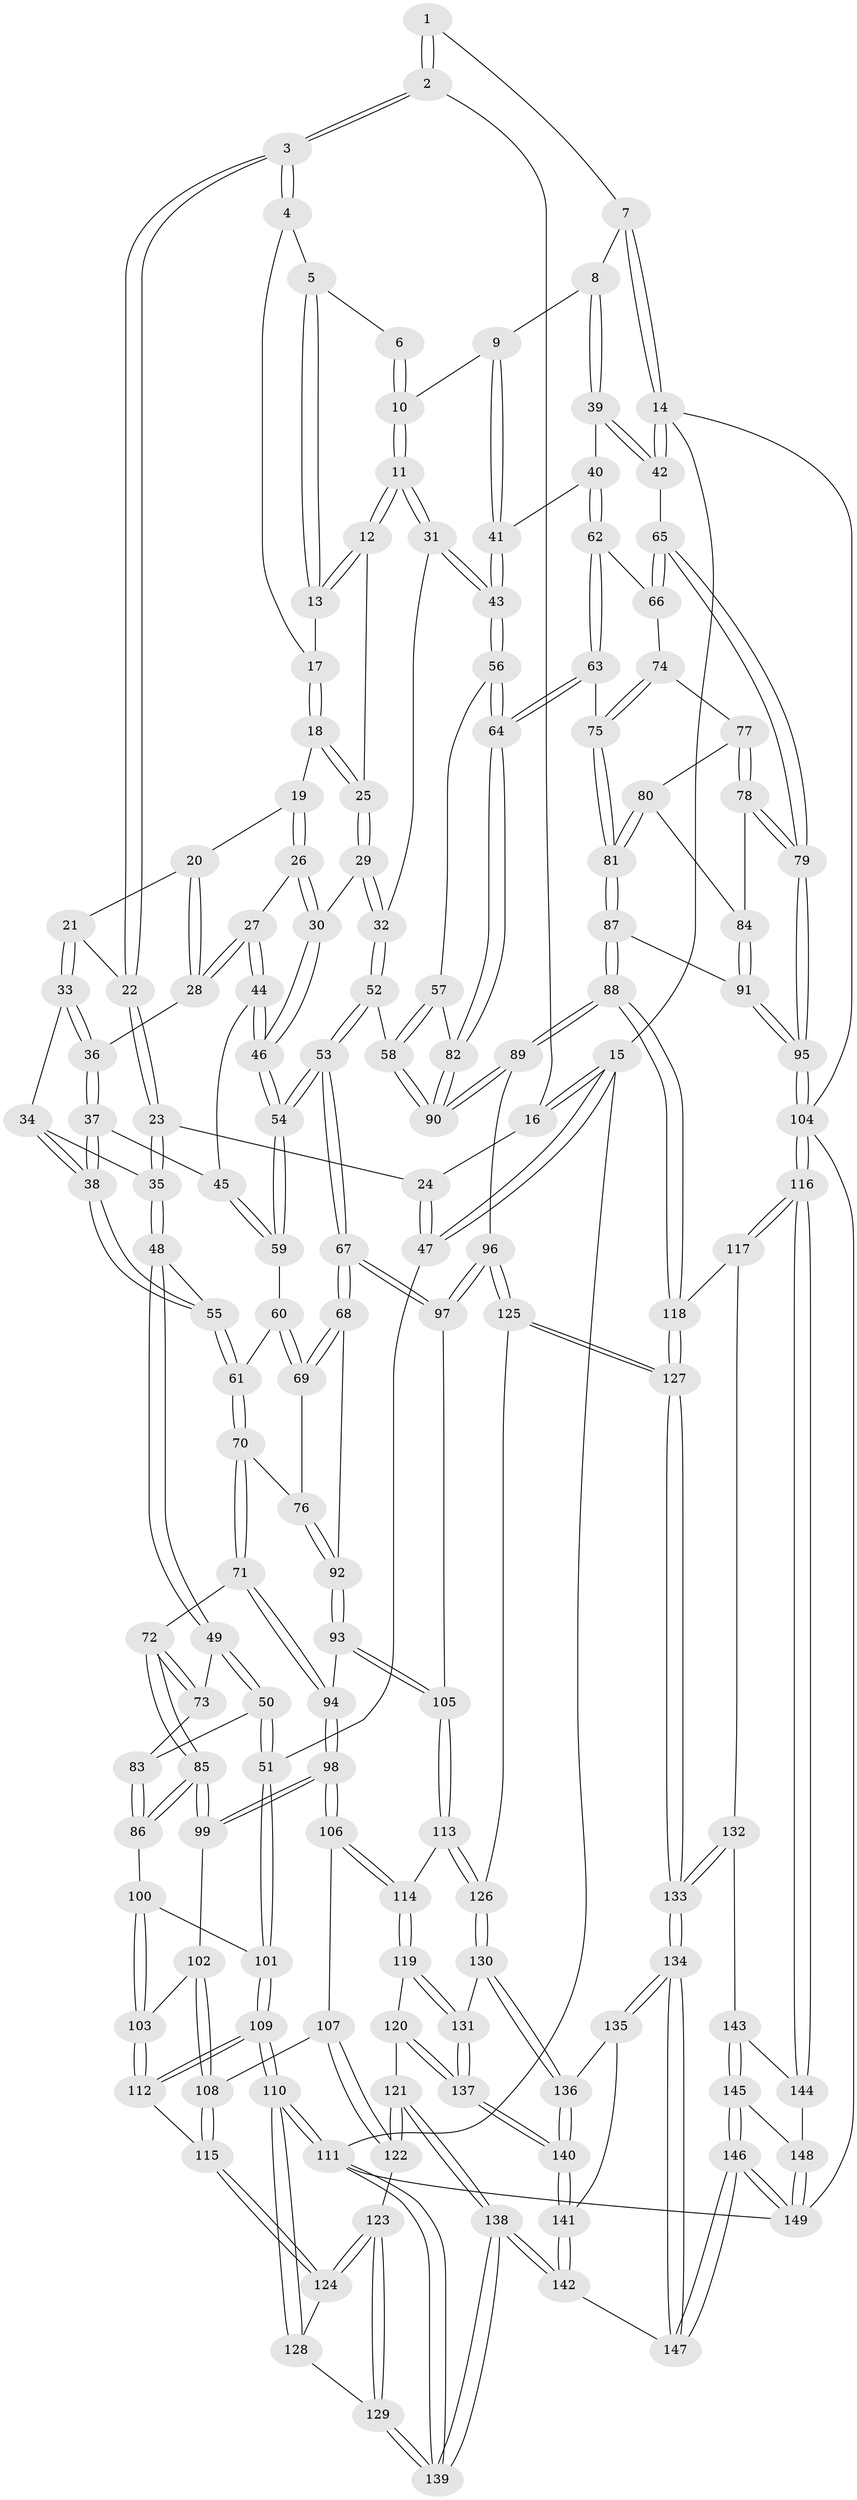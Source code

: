 // coarse degree distribution, {3: 0.04807692307692308, 5: 0.4807692307692308, 6: 0.22115384615384615, 4: 0.19230769230769232, 7: 0.028846153846153848, 8: 0.019230769230769232, 2: 0.009615384615384616}
// Generated by graph-tools (version 1.1) at 2025/05/03/04/25 22:05:49]
// undirected, 149 vertices, 369 edges
graph export_dot {
graph [start="1"]
  node [color=gray90,style=filled];
  1 [pos="+0.6635442407458698+0"];
  2 [pos="+0.30889887550986783+0"];
  3 [pos="+0.30987332608453216+0"];
  4 [pos="+0.5456901120626185+0.05986273052960187"];
  5 [pos="+0.6552031632425112+0"];
  6 [pos="+0.6553195264587759+0"];
  7 [pos="+0.8657007160373019+0"];
  8 [pos="+0.8589925492009831+0.09655308743184349"];
  9 [pos="+0.8084224081181594+0.1228482787118011"];
  10 [pos="+0.7263825285613003+0.1460357730795648"];
  11 [pos="+0.6828498919354932+0.17027242129401798"];
  12 [pos="+0.6223195200062999+0.10007488297123378"];
  13 [pos="+0.619684970814078+0.0906860021129548"];
  14 [pos="+1+0"];
  15 [pos="+0+0"];
  16 [pos="+0.19384259553705174+0"];
  17 [pos="+0.5502235971239401+0.06866289012457247"];
  18 [pos="+0.5039104669444662+0.11358072330739966"];
  19 [pos="+0.46173964556639313+0.10589028049341538"];
  20 [pos="+0.4333183652176088+0.08582869826070434"];
  21 [pos="+0.3261971534672399+0"];
  22 [pos="+0.30983417059674295+0"];
  23 [pos="+0.035025039646647244+0.173346968224628"];
  24 [pos="+0+0.1664443295010333"];
  25 [pos="+0.5369822838654624+0.1379952804800103"];
  26 [pos="+0.4866969043225475+0.22737263587564055"];
  27 [pos="+0.435550084177523+0.2385591370455587"];
  28 [pos="+0.4352694436180099+0.23822805213626458"];
  29 [pos="+0.546911127726869+0.23889512266306182"];
  30 [pos="+0.5364165381733901+0.23919852319265403"];
  31 [pos="+0.664370894950273+0.22160087609656895"];
  32 [pos="+0.5653871289923327+0.24648261525636356"];
  33 [pos="+0.3192715187208206+0.02303429665610754"];
  34 [pos="+0.2686887032735917+0.10572377719422162"];
  35 [pos="+0.10448188483256042+0.21949095942592942"];
  36 [pos="+0.35703114961330956+0.17313865930581077"];
  37 [pos="+0.30740624912325515+0.2799282671318091"];
  38 [pos="+0.2450816278240397+0.30433342177273937"];
  39 [pos="+0.9348582494991385+0.17103593173695428"];
  40 [pos="+0.8495458804479469+0.32878270817280963"];
  41 [pos="+0.7892577119982738+0.31848002358881805"];
  42 [pos="+1+0.23535004742695562"];
  43 [pos="+0.7254446434044352+0.32316956888052334"];
  44 [pos="+0.4293156924668579+0.2500689081783348"];
  45 [pos="+0.3645834592881319+0.2898205770457663"];
  46 [pos="+0.4562832704486991+0.3536436128781681"];
  47 [pos="+0+0.18443104634012747"];
  48 [pos="+0.17207248716623952+0.31973778381708945"];
  49 [pos="+0.12113653654363467+0.3739018503461153"];
  50 [pos="+0+0.42432824327092306"];
  51 [pos="+0+0.423426495200225"];
  52 [pos="+0.5569312331705819+0.4531374135593456"];
  53 [pos="+0.5171971138183562+0.4717013652108531"];
  54 [pos="+0.4523249083521449+0.3919579956551485"];
  55 [pos="+0.22251580363162654+0.32553541221793786"];
  56 [pos="+0.7054809095431881+0.36231804307596205"];
  57 [pos="+0.6643407135195017+0.4163321043035267"];
  58 [pos="+0.6101359733542848+0.45069181245521"];
  59 [pos="+0.40990357990093995+0.3766507932288339"];
  60 [pos="+0.3193186044164831+0.39342235961915745"];
  61 [pos="+0.23929380167890069+0.3507100631372724"];
  62 [pos="+0.8752195106121781+0.36543315632424583"];
  63 [pos="+0.8427226543324398+0.46797441533297846"];
  64 [pos="+0.8350616399416342+0.47194081198079796"];
  65 [pos="+1+0.3576916359947716"];
  66 [pos="+0.9308802949996078+0.3756328649721858"];
  67 [pos="+0.47625887273908435+0.5444146856337497"];
  68 [pos="+0.43690596541531346+0.5326226701253711"];
  69 [pos="+0.3342428470750132+0.4525318883598693"];
  70 [pos="+0.24027362973752464+0.4994276882354659"];
  71 [pos="+0.1801928086482221+0.5267005555012666"];
  72 [pos="+0.1713050647559201+0.5255816552700968"];
  73 [pos="+0.13034800151594664+0.4776566857636662"];
  74 [pos="+0.9404491850483798+0.48075845792809807"];
  75 [pos="+0.8509311504064513+0.4733358941788301"];
  76 [pos="+0.25628772241381886+0.5062999700348594"];
  77 [pos="+0.9419513328968522+0.4818394814065688"];
  78 [pos="+1+0.4954708830208009"];
  79 [pos="+1+0.4746710577994401"];
  80 [pos="+0.925811705019976+0.5214853817118074"];
  81 [pos="+0.8943240597216672+0.5360961565036864"];
  82 [pos="+0.8010539816478203+0.5009333102149532"];
  83 [pos="+0.061792089150735675+0.5026933752195565"];
  84 [pos="+0.9533899796591294+0.5388959211057213"];
  85 [pos="+0.09939853020036235+0.5968281205443345"];
  86 [pos="+0.07398955714343264+0.5781959783150837"];
  87 [pos="+0.9018218398995526+0.6547028968574761"];
  88 [pos="+0.7756371360801756+0.6914958646545992"];
  89 [pos="+0.760611485704759+0.6791118337547872"];
  90 [pos="+0.7542449229029485+0.6345528766060436"];
  91 [pos="+0.9026180841978659+0.6547236774796471"];
  92 [pos="+0.2866308725686429+0.5366821289344936"];
  93 [pos="+0.27740488242360956+0.6320271159410528"];
  94 [pos="+0.23342703868644415+0.6592153307385135"];
  95 [pos="+1+0.7221288705169925"];
  96 [pos="+0.7153043687326892+0.6828671933472023"];
  97 [pos="+0.47712945899608217+0.6476808583048698"];
  98 [pos="+0.22284244690493568+0.6766705645507821"];
  99 [pos="+0.10031640078647401+0.6074231866213208"];
  100 [pos="+0.04473314415335329+0.5762358326391052"];
  101 [pos="+0+0.4562684504711497"];
  102 [pos="+0.07466995151536684+0.652864965021639"];
  103 [pos="+0+0.6721092502447946"];
  104 [pos="+1+0.7633372877631959"];
  105 [pos="+0.47642848179605507+0.6487692721305318"];
  106 [pos="+0.22018586855981628+0.6977450624041048"];
  107 [pos="+0.18852884215392327+0.7188919644801243"];
  108 [pos="+0.11556493583605998+0.740757098545994"];
  109 [pos="+0+0.686255459125163"];
  110 [pos="+0+0.9959186921464016"];
  111 [pos="+0+1"];
  112 [pos="+0+0.6847351753199453"];
  113 [pos="+0.4536800612376996+0.7453322109847815"];
  114 [pos="+0.28737183369136826+0.7651843895111706"];
  115 [pos="+0.09224467697673298+0.7714873915131971"];
  116 [pos="+1+0.8047294878568294"];
  117 [pos="+0.8734393443213044+0.8293788362215873"];
  118 [pos="+0.7830250545709702+0.7589521824549308"];
  119 [pos="+0.2629458514954252+0.8411375451089369"];
  120 [pos="+0.2576513488587343+0.8470728623226836"];
  121 [pos="+0.2410996157612794+0.853549529128455"];
  122 [pos="+0.19179073828537463+0.8434633327763466"];
  123 [pos="+0.14609591549698114+0.8538420000226912"];
  124 [pos="+0.09184043828479793+0.7742096774577447"];
  125 [pos="+0.5754245712117786+0.832602292753046"];
  126 [pos="+0.45832329121558607+0.7628027159264199"];
  127 [pos="+0.6755074043131165+0.9707966492777447"];
  128 [pos="+0.03473114071502695+0.8225640315991485"];
  129 [pos="+0.11601114707065224+0.9241119678199158"];
  130 [pos="+0.4331995109358521+0.8423824694883959"];
  131 [pos="+0.3637827114057998+0.8685266870733444"];
  132 [pos="+0.8846023707660939+0.904753452785298"];
  133 [pos="+0.6746378726874475+1"];
  134 [pos="+0.6600112892252176+1"];
  135 [pos="+0.43880612762048365+0.873980288445571"];
  136 [pos="+0.43808838851589826+0.870898781982079"];
  137 [pos="+0.31312993432271613+0.9412970880653913"];
  138 [pos="+0.12509444113198337+1"];
  139 [pos="+0.04684233224010804+1"];
  140 [pos="+0.31293109949332815+0.9624246024769375"];
  141 [pos="+0.2974338086255395+1"];
  142 [pos="+0.2744587527091342+1"];
  143 [pos="+0.8926083294073347+0.9093002181061067"];
  144 [pos="+0.9939999471776321+0.9074814247769896"];
  145 [pos="+0.9145002432767565+0.9574449223172635"];
  146 [pos="+0.7310433604118087+1"];
  147 [pos="+0.6598772245582648+1"];
  148 [pos="+0.9605323804585087+0.9698676368835015"];
  149 [pos="+1+1"];
  1 -- 2;
  1 -- 2;
  1 -- 7;
  2 -- 3;
  2 -- 3;
  2 -- 16;
  3 -- 4;
  3 -- 4;
  3 -- 22;
  3 -- 22;
  4 -- 5;
  4 -- 17;
  5 -- 6;
  5 -- 13;
  5 -- 13;
  6 -- 10;
  6 -- 10;
  7 -- 8;
  7 -- 14;
  7 -- 14;
  8 -- 9;
  8 -- 39;
  8 -- 39;
  9 -- 10;
  9 -- 41;
  9 -- 41;
  10 -- 11;
  10 -- 11;
  11 -- 12;
  11 -- 12;
  11 -- 31;
  11 -- 31;
  12 -- 13;
  12 -- 13;
  12 -- 25;
  13 -- 17;
  14 -- 15;
  14 -- 42;
  14 -- 42;
  14 -- 104;
  15 -- 16;
  15 -- 16;
  15 -- 47;
  15 -- 47;
  15 -- 111;
  16 -- 24;
  17 -- 18;
  17 -- 18;
  18 -- 19;
  18 -- 25;
  18 -- 25;
  19 -- 20;
  19 -- 26;
  19 -- 26;
  20 -- 21;
  20 -- 28;
  20 -- 28;
  21 -- 22;
  21 -- 33;
  21 -- 33;
  22 -- 23;
  22 -- 23;
  23 -- 24;
  23 -- 35;
  23 -- 35;
  24 -- 47;
  24 -- 47;
  25 -- 29;
  25 -- 29;
  26 -- 27;
  26 -- 30;
  26 -- 30;
  27 -- 28;
  27 -- 28;
  27 -- 44;
  27 -- 44;
  28 -- 36;
  29 -- 30;
  29 -- 32;
  29 -- 32;
  30 -- 46;
  30 -- 46;
  31 -- 32;
  31 -- 43;
  31 -- 43;
  32 -- 52;
  32 -- 52;
  33 -- 34;
  33 -- 36;
  33 -- 36;
  34 -- 35;
  34 -- 38;
  34 -- 38;
  35 -- 48;
  35 -- 48;
  36 -- 37;
  36 -- 37;
  37 -- 38;
  37 -- 38;
  37 -- 45;
  38 -- 55;
  38 -- 55;
  39 -- 40;
  39 -- 42;
  39 -- 42;
  40 -- 41;
  40 -- 62;
  40 -- 62;
  41 -- 43;
  41 -- 43;
  42 -- 65;
  43 -- 56;
  43 -- 56;
  44 -- 45;
  44 -- 46;
  44 -- 46;
  45 -- 59;
  45 -- 59;
  46 -- 54;
  46 -- 54;
  47 -- 51;
  48 -- 49;
  48 -- 49;
  48 -- 55;
  49 -- 50;
  49 -- 50;
  49 -- 73;
  50 -- 51;
  50 -- 51;
  50 -- 83;
  51 -- 101;
  51 -- 101;
  52 -- 53;
  52 -- 53;
  52 -- 58;
  53 -- 54;
  53 -- 54;
  53 -- 67;
  53 -- 67;
  54 -- 59;
  54 -- 59;
  55 -- 61;
  55 -- 61;
  56 -- 57;
  56 -- 64;
  56 -- 64;
  57 -- 58;
  57 -- 58;
  57 -- 82;
  58 -- 90;
  58 -- 90;
  59 -- 60;
  60 -- 61;
  60 -- 69;
  60 -- 69;
  61 -- 70;
  61 -- 70;
  62 -- 63;
  62 -- 63;
  62 -- 66;
  63 -- 64;
  63 -- 64;
  63 -- 75;
  64 -- 82;
  64 -- 82;
  65 -- 66;
  65 -- 66;
  65 -- 79;
  65 -- 79;
  66 -- 74;
  67 -- 68;
  67 -- 68;
  67 -- 97;
  67 -- 97;
  68 -- 69;
  68 -- 69;
  68 -- 92;
  69 -- 76;
  70 -- 71;
  70 -- 71;
  70 -- 76;
  71 -- 72;
  71 -- 94;
  71 -- 94;
  72 -- 73;
  72 -- 73;
  72 -- 85;
  72 -- 85;
  73 -- 83;
  74 -- 75;
  74 -- 75;
  74 -- 77;
  75 -- 81;
  75 -- 81;
  76 -- 92;
  76 -- 92;
  77 -- 78;
  77 -- 78;
  77 -- 80;
  78 -- 79;
  78 -- 79;
  78 -- 84;
  79 -- 95;
  79 -- 95;
  80 -- 81;
  80 -- 81;
  80 -- 84;
  81 -- 87;
  81 -- 87;
  82 -- 90;
  82 -- 90;
  83 -- 86;
  83 -- 86;
  84 -- 91;
  84 -- 91;
  85 -- 86;
  85 -- 86;
  85 -- 99;
  85 -- 99;
  86 -- 100;
  87 -- 88;
  87 -- 88;
  87 -- 91;
  88 -- 89;
  88 -- 89;
  88 -- 118;
  88 -- 118;
  89 -- 90;
  89 -- 90;
  89 -- 96;
  91 -- 95;
  91 -- 95;
  92 -- 93;
  92 -- 93;
  93 -- 94;
  93 -- 105;
  93 -- 105;
  94 -- 98;
  94 -- 98;
  95 -- 104;
  95 -- 104;
  96 -- 97;
  96 -- 97;
  96 -- 125;
  96 -- 125;
  97 -- 105;
  98 -- 99;
  98 -- 99;
  98 -- 106;
  98 -- 106;
  99 -- 102;
  100 -- 101;
  100 -- 103;
  100 -- 103;
  101 -- 109;
  101 -- 109;
  102 -- 103;
  102 -- 108;
  102 -- 108;
  103 -- 112;
  103 -- 112;
  104 -- 116;
  104 -- 116;
  104 -- 149;
  105 -- 113;
  105 -- 113;
  106 -- 107;
  106 -- 114;
  106 -- 114;
  107 -- 108;
  107 -- 122;
  107 -- 122;
  108 -- 115;
  108 -- 115;
  109 -- 110;
  109 -- 110;
  109 -- 112;
  109 -- 112;
  110 -- 111;
  110 -- 111;
  110 -- 128;
  110 -- 128;
  111 -- 139;
  111 -- 139;
  111 -- 149;
  112 -- 115;
  113 -- 114;
  113 -- 126;
  113 -- 126;
  114 -- 119;
  114 -- 119;
  115 -- 124;
  115 -- 124;
  116 -- 117;
  116 -- 117;
  116 -- 144;
  116 -- 144;
  117 -- 118;
  117 -- 132;
  118 -- 127;
  118 -- 127;
  119 -- 120;
  119 -- 131;
  119 -- 131;
  120 -- 121;
  120 -- 137;
  120 -- 137;
  121 -- 122;
  121 -- 122;
  121 -- 138;
  121 -- 138;
  122 -- 123;
  123 -- 124;
  123 -- 124;
  123 -- 129;
  123 -- 129;
  124 -- 128;
  125 -- 126;
  125 -- 127;
  125 -- 127;
  126 -- 130;
  126 -- 130;
  127 -- 133;
  127 -- 133;
  128 -- 129;
  129 -- 139;
  129 -- 139;
  130 -- 131;
  130 -- 136;
  130 -- 136;
  131 -- 137;
  131 -- 137;
  132 -- 133;
  132 -- 133;
  132 -- 143;
  133 -- 134;
  133 -- 134;
  134 -- 135;
  134 -- 135;
  134 -- 147;
  134 -- 147;
  135 -- 136;
  135 -- 141;
  136 -- 140;
  136 -- 140;
  137 -- 140;
  137 -- 140;
  138 -- 139;
  138 -- 139;
  138 -- 142;
  138 -- 142;
  140 -- 141;
  140 -- 141;
  141 -- 142;
  141 -- 142;
  142 -- 147;
  143 -- 144;
  143 -- 145;
  143 -- 145;
  144 -- 148;
  145 -- 146;
  145 -- 146;
  145 -- 148;
  146 -- 147;
  146 -- 147;
  146 -- 149;
  146 -- 149;
  148 -- 149;
  148 -- 149;
}
